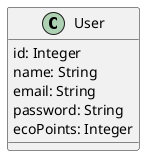 @startuml

class User {
    id: Integer
    name: String
    email: String
    password: String
    ecoPoints: Integer
}

@enduml